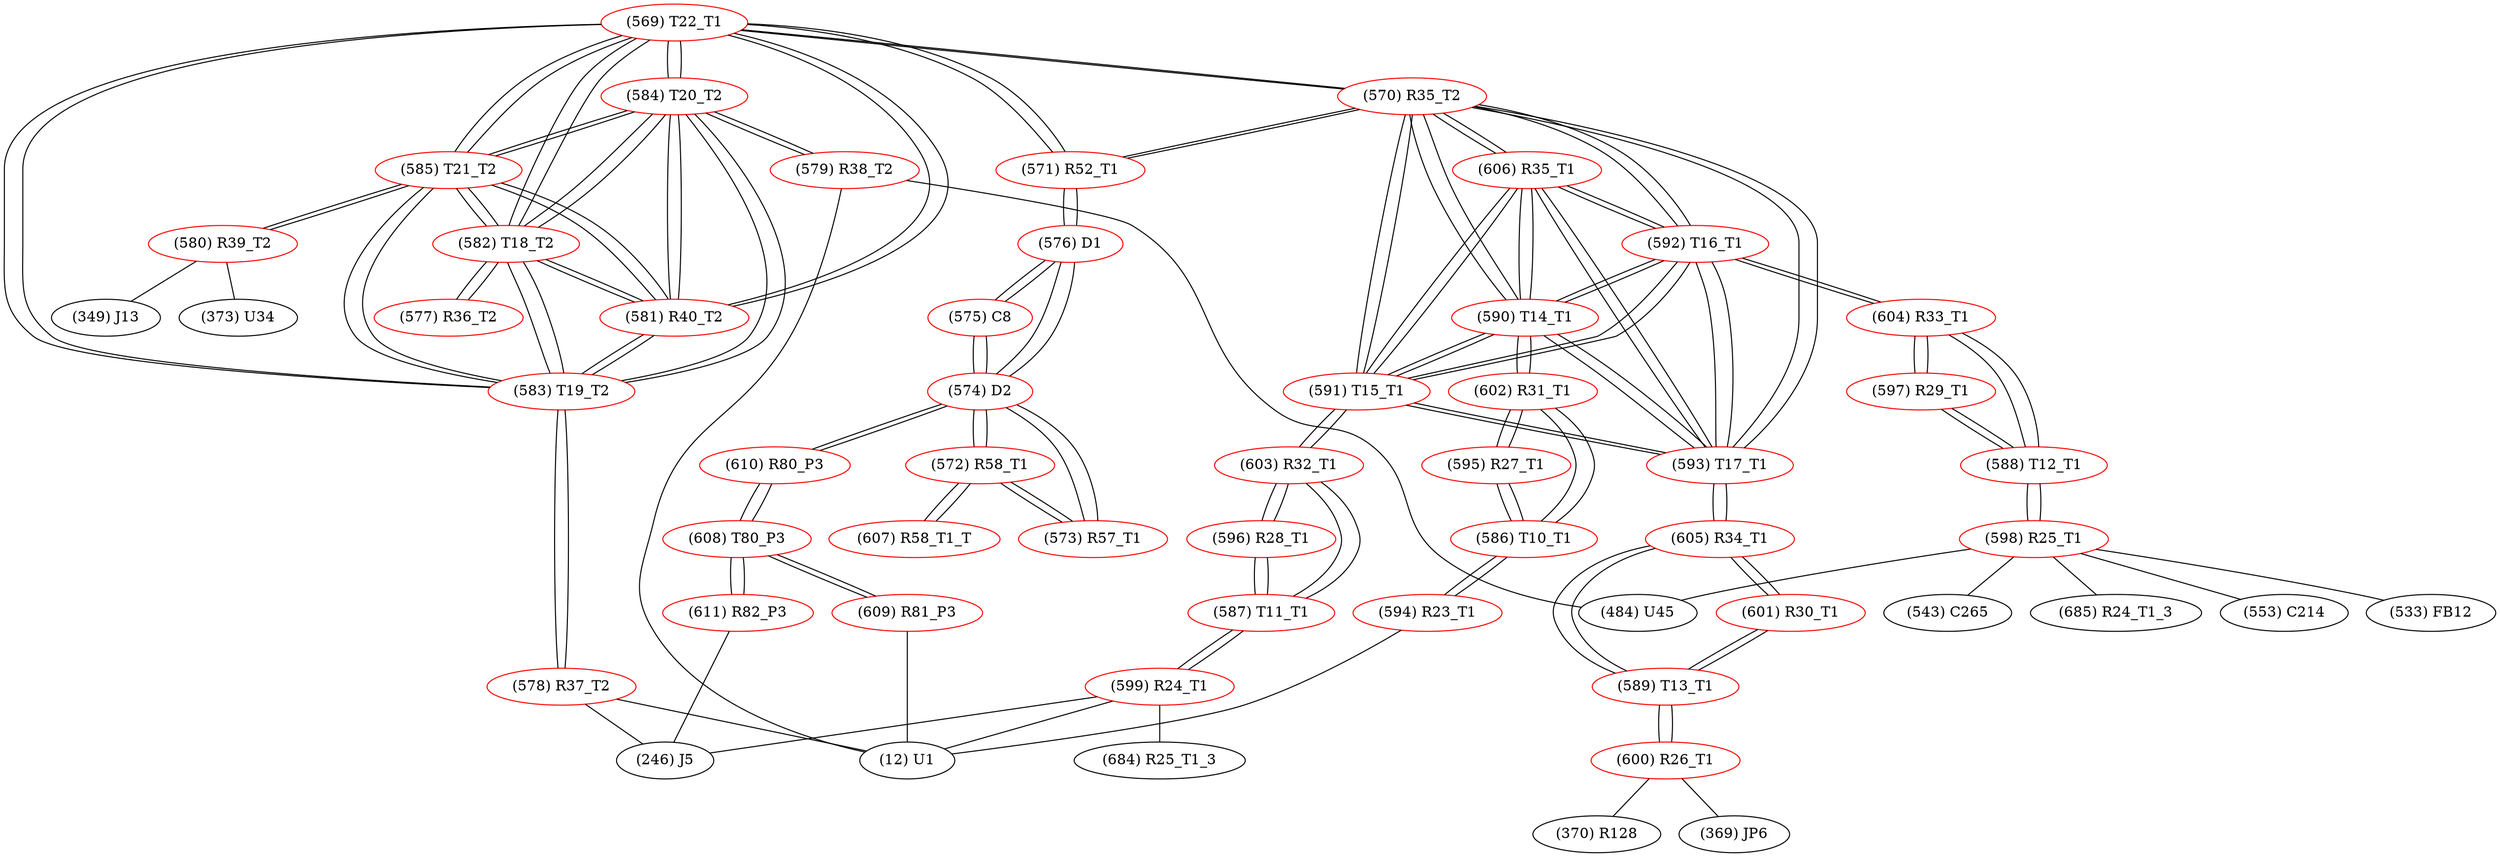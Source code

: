 graph {
	569 [label="(569) T22_T1" color=red]
	570 [label="(570) R35_T2"]
	571 [label="(571) R52_T1"]
	584 [label="(584) T20_T2"]
	585 [label="(585) T21_T2"]
	583 [label="(583) T19_T2"]
	581 [label="(581) R40_T2"]
	582 [label="(582) T18_T2"]
	570 [label="(570) R35_T2" color=red]
	571 [label="(571) R52_T1"]
	569 [label="(569) T22_T1"]
	590 [label="(590) T14_T1"]
	591 [label="(591) T15_T1"]
	593 [label="(593) T17_T1"]
	592 [label="(592) T16_T1"]
	606 [label="(606) R35_T1"]
	571 [label="(571) R52_T1" color=red]
	576 [label="(576) D1"]
	570 [label="(570) R35_T2"]
	569 [label="(569) T22_T1"]
	572 [label="(572) R58_T1" color=red]
	573 [label="(573) R57_T1"]
	574 [label="(574) D2"]
	607 [label="(607) R58_T1_T"]
	573 [label="(573) R57_T1" color=red]
	574 [label="(574) D2"]
	572 [label="(572) R58_T1"]
	574 [label="(574) D2" color=red]
	576 [label="(576) D1"]
	575 [label="(575) C8"]
	573 [label="(573) R57_T1"]
	572 [label="(572) R58_T1"]
	610 [label="(610) R80_P3"]
	575 [label="(575) C8" color=red]
	576 [label="(576) D1"]
	574 [label="(574) D2"]
	576 [label="(576) D1" color=red]
	574 [label="(574) D2"]
	575 [label="(575) C8"]
	571 [label="(571) R52_T1"]
	577 [label="(577) R36_T2" color=red]
	582 [label="(582) T18_T2"]
	578 [label="(578) R37_T2" color=red]
	12 [label="(12) U1"]
	246 [label="(246) J5"]
	583 [label="(583) T19_T2"]
	579 [label="(579) R38_T2" color=red]
	12 [label="(12) U1"]
	484 [label="(484) U45"]
	584 [label="(584) T20_T2"]
	580 [label="(580) R39_T2" color=red]
	349 [label="(349) J13"]
	373 [label="(373) U34"]
	585 [label="(585) T21_T2"]
	581 [label="(581) R40_T2" color=red]
	584 [label="(584) T20_T2"]
	585 [label="(585) T21_T2"]
	583 [label="(583) T19_T2"]
	569 [label="(569) T22_T1"]
	582 [label="(582) T18_T2"]
	582 [label="(582) T18_T2" color=red]
	584 [label="(584) T20_T2"]
	585 [label="(585) T21_T2"]
	583 [label="(583) T19_T2"]
	581 [label="(581) R40_T2"]
	569 [label="(569) T22_T1"]
	577 [label="(577) R36_T2"]
	583 [label="(583) T19_T2" color=red]
	584 [label="(584) T20_T2"]
	585 [label="(585) T21_T2"]
	581 [label="(581) R40_T2"]
	569 [label="(569) T22_T1"]
	582 [label="(582) T18_T2"]
	578 [label="(578) R37_T2"]
	584 [label="(584) T20_T2" color=red]
	585 [label="(585) T21_T2"]
	583 [label="(583) T19_T2"]
	581 [label="(581) R40_T2"]
	569 [label="(569) T22_T1"]
	582 [label="(582) T18_T2"]
	579 [label="(579) R38_T2"]
	585 [label="(585) T21_T2" color=red]
	584 [label="(584) T20_T2"]
	583 [label="(583) T19_T2"]
	581 [label="(581) R40_T2"]
	569 [label="(569) T22_T1"]
	582 [label="(582) T18_T2"]
	580 [label="(580) R39_T2"]
	586 [label="(586) T10_T1" color=red]
	594 [label="(594) R23_T1"]
	602 [label="(602) R31_T1"]
	595 [label="(595) R27_T1"]
	587 [label="(587) T11_T1" color=red]
	599 [label="(599) R24_T1"]
	603 [label="(603) R32_T1"]
	596 [label="(596) R28_T1"]
	588 [label="(588) T12_T1" color=red]
	604 [label="(604) R33_T1"]
	597 [label="(597) R29_T1"]
	598 [label="(598) R25_T1"]
	589 [label="(589) T13_T1" color=red]
	605 [label="(605) R34_T1"]
	601 [label="(601) R30_T1"]
	600 [label="(600) R26_T1"]
	590 [label="(590) T14_T1" color=red]
	591 [label="(591) T15_T1"]
	593 [label="(593) T17_T1"]
	592 [label="(592) T16_T1"]
	606 [label="(606) R35_T1"]
	570 [label="(570) R35_T2"]
	602 [label="(602) R31_T1"]
	591 [label="(591) T15_T1" color=red]
	590 [label="(590) T14_T1"]
	593 [label="(593) T17_T1"]
	592 [label="(592) T16_T1"]
	606 [label="(606) R35_T1"]
	570 [label="(570) R35_T2"]
	603 [label="(603) R32_T1"]
	592 [label="(592) T16_T1" color=red]
	590 [label="(590) T14_T1"]
	591 [label="(591) T15_T1"]
	593 [label="(593) T17_T1"]
	606 [label="(606) R35_T1"]
	570 [label="(570) R35_T2"]
	604 [label="(604) R33_T1"]
	593 [label="(593) T17_T1" color=red]
	590 [label="(590) T14_T1"]
	591 [label="(591) T15_T1"]
	592 [label="(592) T16_T1"]
	606 [label="(606) R35_T1"]
	570 [label="(570) R35_T2"]
	605 [label="(605) R34_T1"]
	594 [label="(594) R23_T1" color=red]
	12 [label="(12) U1"]
	586 [label="(586) T10_T1"]
	595 [label="(595) R27_T1" color=red]
	602 [label="(602) R31_T1"]
	586 [label="(586) T10_T1"]
	596 [label="(596) R28_T1" color=red]
	603 [label="(603) R32_T1"]
	587 [label="(587) T11_T1"]
	597 [label="(597) R29_T1" color=red]
	604 [label="(604) R33_T1"]
	588 [label="(588) T12_T1"]
	598 [label="(598) R25_T1" color=red]
	553 [label="(553) C214"]
	533 [label="(533) FB12"]
	484 [label="(484) U45"]
	543 [label="(543) C265"]
	685 [label="(685) R24_T1_3"]
	588 [label="(588) T12_T1"]
	599 [label="(599) R24_T1" color=red]
	12 [label="(12) U1"]
	246 [label="(246) J5"]
	684 [label="(684) R25_T1_3"]
	587 [label="(587) T11_T1"]
	600 [label="(600) R26_T1" color=red]
	370 [label="(370) R128"]
	369 [label="(369) JP6"]
	589 [label="(589) T13_T1"]
	601 [label="(601) R30_T1" color=red]
	589 [label="(589) T13_T1"]
	605 [label="(605) R34_T1"]
	602 [label="(602) R31_T1" color=red]
	595 [label="(595) R27_T1"]
	586 [label="(586) T10_T1"]
	590 [label="(590) T14_T1"]
	603 [label="(603) R32_T1" color=red]
	591 [label="(591) T15_T1"]
	587 [label="(587) T11_T1"]
	596 [label="(596) R28_T1"]
	604 [label="(604) R33_T1" color=red]
	592 [label="(592) T16_T1"]
	597 [label="(597) R29_T1"]
	588 [label="(588) T12_T1"]
	605 [label="(605) R34_T1" color=red]
	593 [label="(593) T17_T1"]
	589 [label="(589) T13_T1"]
	601 [label="(601) R30_T1"]
	606 [label="(606) R35_T1" color=red]
	590 [label="(590) T14_T1"]
	591 [label="(591) T15_T1"]
	593 [label="(593) T17_T1"]
	592 [label="(592) T16_T1"]
	570 [label="(570) R35_T2"]
	607 [label="(607) R58_T1_T" color=red]
	572 [label="(572) R58_T1"]
	608 [label="(608) T80_P3" color=red]
	609 [label="(609) R81_P3"]
	611 [label="(611) R82_P3"]
	610 [label="(610) R80_P3"]
	609 [label="(609) R81_P3" color=red]
	12 [label="(12) U1"]
	608 [label="(608) T80_P3"]
	610 [label="(610) R80_P3" color=red]
	574 [label="(574) D2"]
	608 [label="(608) T80_P3"]
	611 [label="(611) R82_P3" color=red]
	246 [label="(246) J5"]
	608 [label="(608) T80_P3"]
	569 -- 570
	569 -- 571
	569 -- 584
	569 -- 585
	569 -- 583
	569 -- 581
	569 -- 582
	570 -- 571
	570 -- 569
	570 -- 590
	570 -- 591
	570 -- 593
	570 -- 592
	570 -- 606
	571 -- 576
	571 -- 570
	571 -- 569
	572 -- 573
	572 -- 574
	572 -- 607
	573 -- 574
	573 -- 572
	574 -- 576
	574 -- 575
	574 -- 573
	574 -- 572
	574 -- 610
	575 -- 576
	575 -- 574
	576 -- 574
	576 -- 575
	576 -- 571
	577 -- 582
	578 -- 12
	578 -- 246
	578 -- 583
	579 -- 12
	579 -- 484
	579 -- 584
	580 -- 349
	580 -- 373
	580 -- 585
	581 -- 584
	581 -- 585
	581 -- 583
	581 -- 569
	581 -- 582
	582 -- 584
	582 -- 585
	582 -- 583
	582 -- 581
	582 -- 569
	582 -- 577
	583 -- 584
	583 -- 585
	583 -- 581
	583 -- 569
	583 -- 582
	583 -- 578
	584 -- 585
	584 -- 583
	584 -- 581
	584 -- 569
	584 -- 582
	584 -- 579
	585 -- 584
	585 -- 583
	585 -- 581
	585 -- 569
	585 -- 582
	585 -- 580
	586 -- 594
	586 -- 602
	586 -- 595
	587 -- 599
	587 -- 603
	587 -- 596
	588 -- 604
	588 -- 597
	588 -- 598
	589 -- 605
	589 -- 601
	589 -- 600
	590 -- 591
	590 -- 593
	590 -- 592
	590 -- 606
	590 -- 570
	590 -- 602
	591 -- 590
	591 -- 593
	591 -- 592
	591 -- 606
	591 -- 570
	591 -- 603
	592 -- 590
	592 -- 591
	592 -- 593
	592 -- 606
	592 -- 570
	592 -- 604
	593 -- 590
	593 -- 591
	593 -- 592
	593 -- 606
	593 -- 570
	593 -- 605
	594 -- 12
	594 -- 586
	595 -- 602
	595 -- 586
	596 -- 603
	596 -- 587
	597 -- 604
	597 -- 588
	598 -- 553
	598 -- 533
	598 -- 484
	598 -- 543
	598 -- 685
	598 -- 588
	599 -- 12
	599 -- 246
	599 -- 684
	599 -- 587
	600 -- 370
	600 -- 369
	600 -- 589
	601 -- 589
	601 -- 605
	602 -- 595
	602 -- 586
	602 -- 590
	603 -- 591
	603 -- 587
	603 -- 596
	604 -- 592
	604 -- 597
	604 -- 588
	605 -- 593
	605 -- 589
	605 -- 601
	606 -- 590
	606 -- 591
	606 -- 593
	606 -- 592
	606 -- 570
	607 -- 572
	608 -- 609
	608 -- 611
	608 -- 610
	609 -- 12
	609 -- 608
	610 -- 574
	610 -- 608
	611 -- 246
	611 -- 608
}